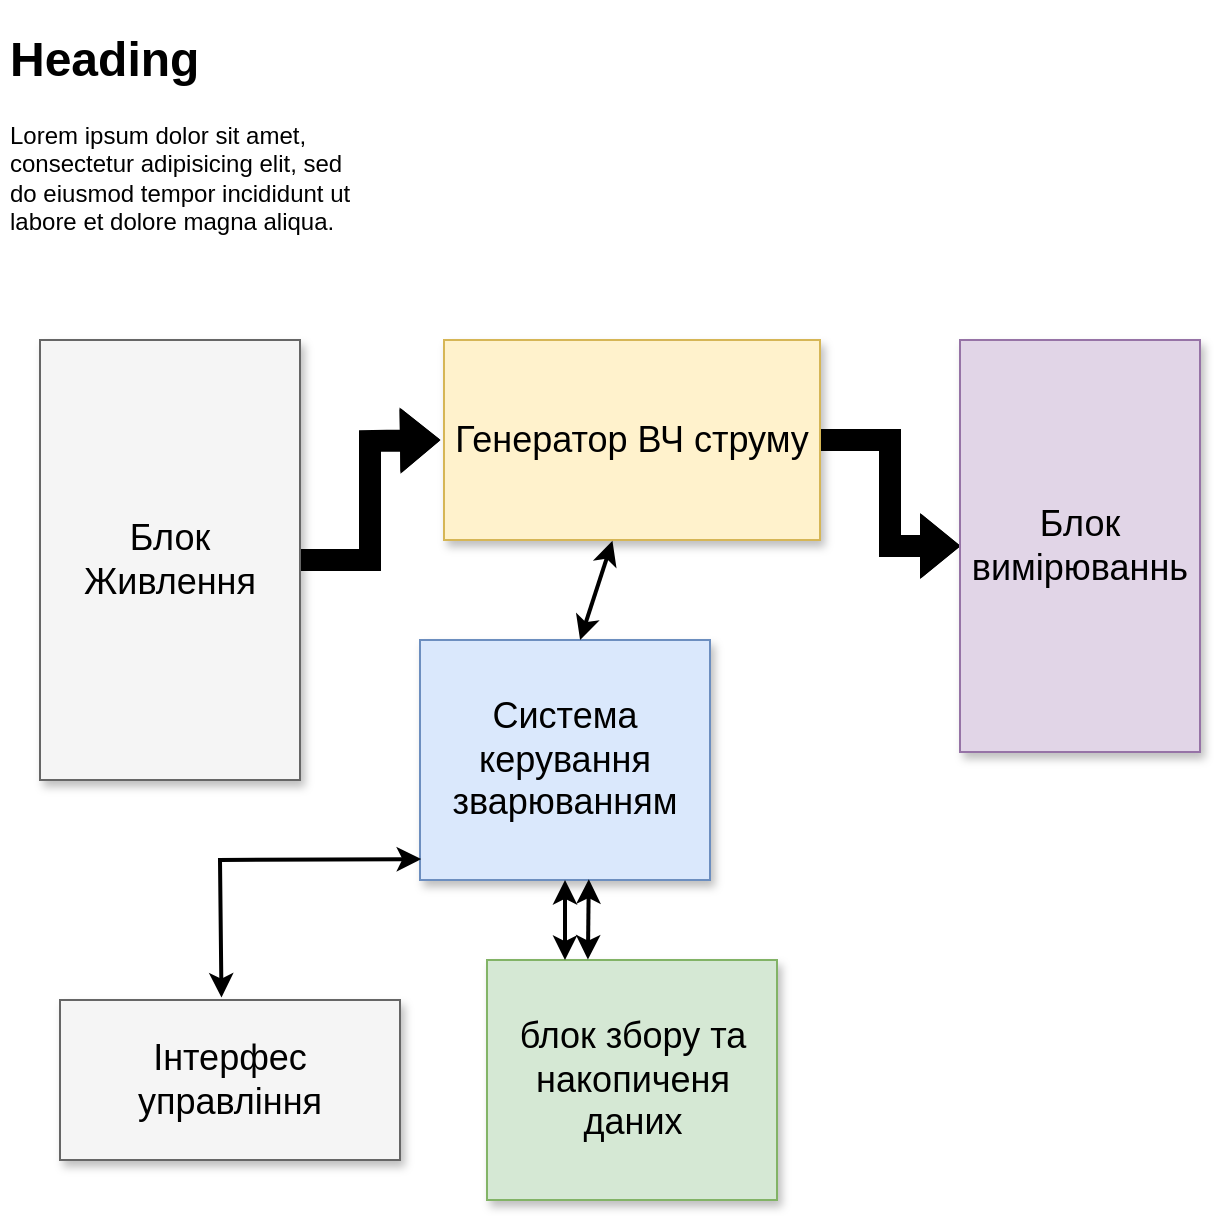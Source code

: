 <mxfile version="20.5.3" type="github">
  <diagram name="Page-1" id="90a13364-a465-7bf4-72fc-28e22215d7a0">
    <mxGraphModel dx="1312" dy="703" grid="1" gridSize="10" guides="1" tooltips="1" connect="1" arrows="1" fold="1" page="1" pageScale="1.5" pageWidth="1169" pageHeight="826" background="none" math="0" shadow="0">
      <root>
        <mxCell id="0" style=";html=1;" />
        <mxCell id="1" style=";html=1;" parent="0" />
        <mxCell id="LXMBoDBekxPs2CPMqvm8-24" style="edgeStyle=orthogonalEdgeStyle;shape=flexArrow;rounded=0;orthogonalLoop=1;jettySize=auto;html=1;fillColor=#000000;" edge="1" parent="1" source="3a17f1ce550125da-8">
          <mxGeometry relative="1" as="geometry">
            <mxPoint x="790" y="500" as="targetPoint" />
          </mxGeometry>
        </mxCell>
        <mxCell id="3a17f1ce550125da-8" value="Блок Живлення " style="whiteSpace=wrap;html=1;shadow=1;fontSize=18;fillColor=#f5f5f5;strokeColor=#666666;" parent="1" vertex="1">
          <mxGeometry x="590" y="450" width="130" height="220" as="geometry" />
        </mxCell>
        <mxCell id="3a17f1ce550125da-10" value="блок збору та накопиченя даних " style="whiteSpace=wrap;html=1;shadow=1;fontSize=18;fillColor=#d5e8d4;strokeColor=#82b366;" parent="1" vertex="1">
          <mxGeometry x="813.5" y="760" width="145" height="120" as="geometry" />
        </mxCell>
        <mxCell id="LXMBoDBekxPs2CPMqvm8-2" value="Система керування зварюванням" style="whiteSpace=wrap;html=1;shadow=1;fontSize=18;fillColor=#dae8fc;strokeColor=#6c8ebf;" vertex="1" parent="1">
          <mxGeometry x="780" y="600" width="145" height="120" as="geometry" />
        </mxCell>
        <mxCell id="LXMBoDBekxPs2CPMqvm8-25" style="edgeStyle=orthogonalEdgeStyle;shape=flexArrow;rounded=0;orthogonalLoop=1;jettySize=auto;html=1;entryX=0;entryY=0.5;entryDx=0;entryDy=0;fillColor=#000000;" edge="1" parent="1" source="LXMBoDBekxPs2CPMqvm8-4" target="LXMBoDBekxPs2CPMqvm8-21">
          <mxGeometry relative="1" as="geometry" />
        </mxCell>
        <mxCell id="LXMBoDBekxPs2CPMqvm8-4" value="Генератор ВЧ струму" style="whiteSpace=wrap;html=1;shadow=1;fontSize=18;fillColor=#fff2cc;strokeColor=#d6b656;" vertex="1" parent="1">
          <mxGeometry x="792" y="450" width="188" height="100" as="geometry" />
        </mxCell>
        <mxCell id="LXMBoDBekxPs2CPMqvm8-21" value="Блок вимірюваннь" style="whiteSpace=wrap;html=1;shadow=1;fontSize=18;fillColor=#e1d5e7;strokeColor=#9673a6;" vertex="1" parent="1">
          <mxGeometry x="1050" y="450" width="120" height="206" as="geometry" />
        </mxCell>
        <mxCell id="LXMBoDBekxPs2CPMqvm8-23" value="Інтерфес управління" style="whiteSpace=wrap;html=1;shadow=1;fontSize=18;fillColor=#f5f5f5;strokeColor=#666666;" vertex="1" parent="1">
          <mxGeometry x="600" y="780" width="170" height="80" as="geometry" />
        </mxCell>
        <mxCell id="LXMBoDBekxPs2CPMqvm8-29" value="" style="endArrow=classic;startArrow=classic;html=1;rounded=0;fillColor=#000000;exitX=0.475;exitY=-0.015;exitDx=0;exitDy=0;exitPerimeter=0;entryX=0.004;entryY=0.913;entryDx=0;entryDy=0;entryPerimeter=0;strokeWidth=2;" edge="1" parent="1" source="LXMBoDBekxPs2CPMqvm8-23" target="LXMBoDBekxPs2CPMqvm8-2">
          <mxGeometry width="50" height="50" relative="1" as="geometry">
            <mxPoint x="670" y="780" as="sourcePoint" />
            <mxPoint x="720" y="730" as="targetPoint" />
            <Array as="points">
              <mxPoint x="680" y="710" />
            </Array>
          </mxGeometry>
        </mxCell>
        <mxCell id="LXMBoDBekxPs2CPMqvm8-31" value="" style="endArrow=classic;startArrow=classic;html=1;rounded=0;fillColor=#000000;entryX=0.5;entryY=1;entryDx=0;entryDy=0;exitX=0.269;exitY=0;exitDx=0;exitDy=0;exitPerimeter=0;strokeWidth=2;" edge="1" parent="1" source="3a17f1ce550125da-10" target="LXMBoDBekxPs2CPMqvm8-2">
          <mxGeometry width="50" height="50" relative="1" as="geometry">
            <mxPoint x="860" y="760" as="sourcePoint" />
            <mxPoint x="910" y="710" as="targetPoint" />
          </mxGeometry>
        </mxCell>
        <mxCell id="LXMBoDBekxPs2CPMqvm8-32" value="" style="endArrow=classic;startArrow=classic;html=1;rounded=0;fillColor=#000000;entryX=0.582;entryY=0.997;entryDx=0;entryDy=0;entryPerimeter=0;exitX=0.348;exitY=-0.002;exitDx=0;exitDy=0;exitPerimeter=0;strokeWidth=2;" edge="1" parent="1" source="3a17f1ce550125da-10" target="LXMBoDBekxPs2CPMqvm8-2">
          <mxGeometry width="50" height="50" relative="1" as="geometry">
            <mxPoint x="860" y="760" as="sourcePoint" />
            <mxPoint x="910" y="710" as="targetPoint" />
          </mxGeometry>
        </mxCell>
        <mxCell id="LXMBoDBekxPs2CPMqvm8-33" value="&lt;h1&gt;Heading&lt;/h1&gt;&lt;p&gt;Lorem ipsum dolor sit amet, consectetur adipisicing elit, sed do eiusmod tempor incididunt ut labore et dolore magna aliqua.&lt;/p&gt;" style="text;html=1;strokeColor=none;fillColor=none;spacing=5;spacingTop=-20;whiteSpace=wrap;overflow=hidden;rounded=0;" vertex="1" parent="1">
          <mxGeometry x="570" y="290" width="190" height="120" as="geometry" />
        </mxCell>
        <mxCell id="LXMBoDBekxPs2CPMqvm8-34" value="" style="endArrow=classic;startArrow=classic;html=1;rounded=0;fillColor=#000000;entryX=0.448;entryY=1.004;entryDx=0;entryDy=0;entryPerimeter=0;exitX=0.552;exitY=0;exitDx=0;exitDy=0;exitPerimeter=0;strokeWidth=2;" edge="1" parent="1" source="LXMBoDBekxPs2CPMqvm8-2" target="LXMBoDBekxPs2CPMqvm8-4">
          <mxGeometry width="50" height="50" relative="1" as="geometry">
            <mxPoint x="840" y="600" as="sourcePoint" />
            <mxPoint x="890" y="550" as="targetPoint" />
          </mxGeometry>
        </mxCell>
      </root>
    </mxGraphModel>
  </diagram>
</mxfile>

